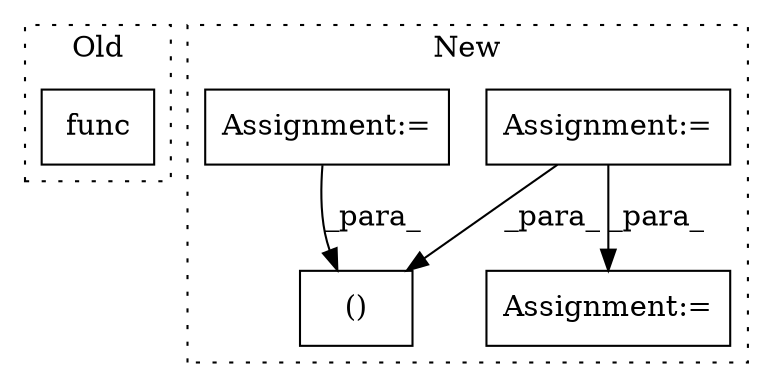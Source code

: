 digraph G {
subgraph cluster0 {
1 [label="func" a="32" s="4161,4172" l="5,1" shape="box"];
label = "Old";
style="dotted";
}
subgraph cluster1 {
2 [label="()" a="106" s="4736" l="84" shape="box"];
3 [label="Assignment:=" a="7" s="4691" l="3" shape="box"];
4 [label="Assignment:=" a="7" s="4959" l="1" shape="box"];
5 [label="Assignment:=" a="7" s="4664" l="3" shape="box"];
label = "New";
style="dotted";
}
3 -> 2 [label="_para_"];
3 -> 4 [label="_para_"];
5 -> 2 [label="_para_"];
}